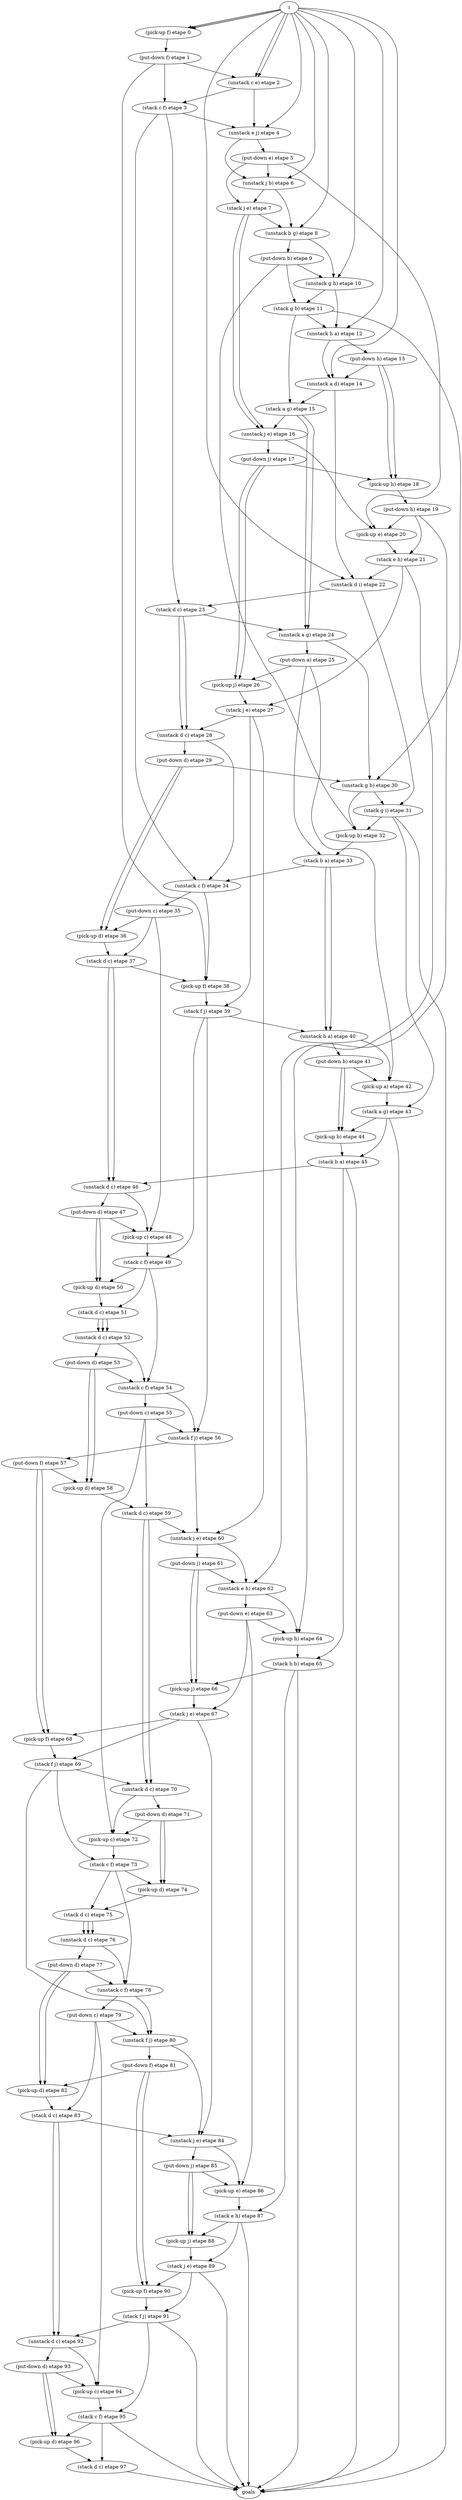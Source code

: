 digraph D { 
" i " -> "(pick-up f) etape 0";
" i " -> "(pick-up f) etape 0";
" i " -> "(pick-up f) etape 0";
"(pick-up f) etape 0" -> "(put-down f) etape 1";
" i " -> "(unstack c e) etape 2";
" i " -> "(unstack c e) etape 2";
"(put-down f) etape 1" -> "(unstack c e) etape 2";
"(put-down f) etape 1" -> "(stack c f) etape 3";
"(unstack c e) etape 2" -> "(stack c f) etape 3";
" i " -> "(unstack e j) etape 4";
"(unstack c e) etape 2" -> "(unstack e j) etape 4";
"(stack c f) etape 3" -> "(unstack e j) etape 4";
"(unstack e j) etape 4" -> "(put-down e) etape 5";
" i " -> "(unstack j b) etape 6";
"(unstack e j) etape 4" -> "(unstack j b) etape 6";
"(put-down e) etape 5" -> "(unstack j b) etape 6";
"(put-down e) etape 5" -> "(stack j e) etape 7";
"(unstack j b) etape 6" -> "(stack j e) etape 7";
" i " -> "(unstack b g) etape 8";
"(unstack j b) etape 6" -> "(unstack b g) etape 8";
"(stack j e) etape 7" -> "(unstack b g) etape 8";
"(unstack b g) etape 8" -> "(put-down b) etape 9";
" i " -> "(unstack g h) etape 10";
"(unstack b g) etape 8" -> "(unstack g h) etape 10";
"(put-down b) etape 9" -> "(unstack g h) etape 10";
"(put-down b) etape 9" -> "(stack g b) etape 11";
"(unstack g h) etape 10" -> "(stack g b) etape 11";
" i " -> "(unstack h a) etape 12";
"(unstack g h) etape 10" -> "(unstack h a) etape 12";
"(stack g b) etape 11" -> "(unstack h a) etape 12";
"(unstack h a) etape 12" -> "(put-down h) etape 13";
" i " -> "(unstack a d) etape 14";
"(unstack h a) etape 12" -> "(unstack a d) etape 14";
"(put-down h) etape 13" -> "(unstack a d) etape 14";
"(stack g b) etape 11" -> "(stack a g) etape 15";
"(unstack a d) etape 14" -> "(stack a g) etape 15";
"(stack j e) etape 7" -> "(unstack j e) etape 16";
"(stack j e) etape 7" -> "(unstack j e) etape 16";
"(stack a g) etape 15" -> "(unstack j e) etape 16";
"(unstack j e) etape 16" -> "(put-down j) etape 17";
"(put-down h) etape 13" -> "(pick-up h) etape 18";
"(put-down h) etape 13" -> "(pick-up h) etape 18";
"(put-down j) etape 17" -> "(pick-up h) etape 18";
"(pick-up h) etape 18" -> "(put-down h) etape 19";
"(put-down e) etape 5" -> "(pick-up e) etape 20";
"(unstack j e) etape 16" -> "(pick-up e) etape 20";
"(put-down h) etape 19" -> "(pick-up e) etape 20";
"(put-down h) etape 19" -> "(stack e h) etape 21";
"(pick-up e) etape 20" -> "(stack e h) etape 21";
" i " -> "(unstack d i) etape 22";
"(unstack a d) etape 14" -> "(unstack d i) etape 22";
"(stack e h) etape 21" -> "(unstack d i) etape 22";
"(stack c f) etape 3" -> "(stack d c) etape 23";
"(unstack d i) etape 22" -> "(stack d c) etape 23";
"(stack a g) etape 15" -> "(unstack a g) etape 24";
"(stack a g) etape 15" -> "(unstack a g) etape 24";
"(stack d c) etape 23" -> "(unstack a g) etape 24";
"(unstack a g) etape 24" -> "(put-down a) etape 25";
"(put-down j) etape 17" -> "(pick-up j) etape 26";
"(put-down j) etape 17" -> "(pick-up j) etape 26";
"(put-down a) etape 25" -> "(pick-up j) etape 26";
"(stack e h) etape 21" -> "(stack j e) etape 27";
"(pick-up j) etape 26" -> "(stack j e) etape 27";
"(stack d c) etape 23" -> "(unstack d c) etape 28";
"(stack d c) etape 23" -> "(unstack d c) etape 28";
"(stack j e) etape 27" -> "(unstack d c) etape 28";
"(unstack d c) etape 28" -> "(put-down d) etape 29";
"(stack g b) etape 11" -> "(unstack g b) etape 30";
"(unstack a g) etape 24" -> "(unstack g b) etape 30";
"(put-down d) etape 29" -> "(unstack g b) etape 30";
"(unstack d i) etape 22" -> "(stack g i) etape 31";
"(unstack g b) etape 30" -> "(stack g i) etape 31";
"(put-down b) etape 9" -> "(pick-up b) etape 32";
"(unstack g b) etape 30" -> "(pick-up b) etape 32";
"(stack g i) etape 31" -> "(pick-up b) etape 32";
"(put-down a) etape 25" -> "(stack b a) etape 33";
"(pick-up b) etape 32" -> "(stack b a) etape 33";
"(stack c f) etape 3" -> "(unstack c f) etape 34";
"(unstack d c) etape 28" -> "(unstack c f) etape 34";
"(stack b a) etape 33" -> "(unstack c f) etape 34";
"(unstack c f) etape 34" -> "(put-down c) etape 35";
"(put-down d) etape 29" -> "(pick-up d) etape 36";
"(put-down d) etape 29" -> "(pick-up d) etape 36";
"(put-down c) etape 35" -> "(pick-up d) etape 36";
"(put-down c) etape 35" -> "(stack d c) etape 37";
"(pick-up d) etape 36" -> "(stack d c) etape 37";
"(put-down f) etape 1" -> "(pick-up f) etape 38";
"(unstack c f) etape 34" -> "(pick-up f) etape 38";
"(stack d c) etape 37" -> "(pick-up f) etape 38";
"(stack j e) etape 27" -> "(stack f j) etape 39";
"(pick-up f) etape 38" -> "(stack f j) etape 39";
"(stack b a) etape 33" -> "(unstack b a) etape 40";
"(stack b a) etape 33" -> "(unstack b a) etape 40";
"(stack f j) etape 39" -> "(unstack b a) etape 40";
"(unstack b a) etape 40" -> "(put-down b) etape 41";
"(put-down a) etape 25" -> "(pick-up a) etape 42";
"(unstack b a) etape 40" -> "(pick-up a) etape 42";
"(put-down b) etape 41" -> "(pick-up a) etape 42";
"(stack g i) etape 31" -> "(stack a g) etape 43";
"(pick-up a) etape 42" -> "(stack a g) etape 43";
"(put-down b) etape 41" -> "(pick-up b) etape 44";
"(put-down b) etape 41" -> "(pick-up b) etape 44";
"(stack a g) etape 43" -> "(pick-up b) etape 44";
"(stack a g) etape 43" -> "(stack b a) etape 45";
"(pick-up b) etape 44" -> "(stack b a) etape 45";
"(stack d c) etape 37" -> "(unstack d c) etape 46";
"(stack d c) etape 37" -> "(unstack d c) etape 46";
"(stack b a) etape 45" -> "(unstack d c) etape 46";
"(unstack d c) etape 46" -> "(put-down d) etape 47";
"(put-down c) etape 35" -> "(pick-up c) etape 48";
"(unstack d c) etape 46" -> "(pick-up c) etape 48";
"(put-down d) etape 47" -> "(pick-up c) etape 48";
"(stack f j) etape 39" -> "(stack c f) etape 49";
"(pick-up c) etape 48" -> "(stack c f) etape 49";
"(put-down d) etape 47" -> "(pick-up d) etape 50";
"(put-down d) etape 47" -> "(pick-up d) etape 50";
"(stack c f) etape 49" -> "(pick-up d) etape 50";
"(stack c f) etape 49" -> "(stack d c) etape 51";
"(pick-up d) etape 50" -> "(stack d c) etape 51";
"(stack d c) etape 51" -> "(unstack d c) etape 52";
"(stack d c) etape 51" -> "(unstack d c) etape 52";
"(stack d c) etape 51" -> "(unstack d c) etape 52";
"(unstack d c) etape 52" -> "(put-down d) etape 53";
"(stack c f) etape 49" -> "(unstack c f) etape 54";
"(unstack d c) etape 52" -> "(unstack c f) etape 54";
"(put-down d) etape 53" -> "(unstack c f) etape 54";
"(unstack c f) etape 54" -> "(put-down c) etape 55";
"(stack f j) etape 39" -> "(unstack f j) etape 56";
"(unstack c f) etape 54" -> "(unstack f j) etape 56";
"(put-down c) etape 55" -> "(unstack f j) etape 56";
"(unstack f j) etape 56" -> "(put-down f) etape 57";
"(put-down d) etape 53" -> "(pick-up d) etape 58";
"(put-down d) etape 53" -> "(pick-up d) etape 58";
"(put-down f) etape 57" -> "(pick-up d) etape 58";
"(put-down c) etape 55" -> "(stack d c) etape 59";
"(pick-up d) etape 58" -> "(stack d c) etape 59";
"(stack j e) etape 27" -> "(unstack j e) etape 60";
"(unstack f j) etape 56" -> "(unstack j e) etape 60";
"(stack d c) etape 59" -> "(unstack j e) etape 60";
"(unstack j e) etape 60" -> "(put-down j) etape 61";
"(stack e h) etape 21" -> "(unstack e h) etape 62";
"(unstack j e) etape 60" -> "(unstack e h) etape 62";
"(put-down j) etape 61" -> "(unstack e h) etape 62";
"(unstack e h) etape 62" -> "(put-down e) etape 63";
"(put-down h) etape 19" -> "(pick-up h) etape 64";
"(unstack e h) etape 62" -> "(pick-up h) etape 64";
"(put-down e) etape 63" -> "(pick-up h) etape 64";
"(stack b a) etape 45" -> "(stack h b) etape 65";
"(pick-up h) etape 64" -> "(stack h b) etape 65";
"(put-down j) etape 61" -> "(pick-up j) etape 66";
"(put-down j) etape 61" -> "(pick-up j) etape 66";
"(stack h b) etape 65" -> "(pick-up j) etape 66";
"(put-down e) etape 63" -> "(stack j e) etape 67";
"(pick-up j) etape 66" -> "(stack j e) etape 67";
"(put-down f) etape 57" -> "(pick-up f) etape 68";
"(put-down f) etape 57" -> "(pick-up f) etape 68";
"(stack j e) etape 67" -> "(pick-up f) etape 68";
"(stack j e) etape 67" -> "(stack f j) etape 69";
"(pick-up f) etape 68" -> "(stack f j) etape 69";
"(stack d c) etape 59" -> "(unstack d c) etape 70";
"(stack d c) etape 59" -> "(unstack d c) etape 70";
"(stack f j) etape 69" -> "(unstack d c) etape 70";
"(unstack d c) etape 70" -> "(put-down d) etape 71";
"(put-down c) etape 55" -> "(pick-up c) etape 72";
"(unstack d c) etape 70" -> "(pick-up c) etape 72";
"(put-down d) etape 71" -> "(pick-up c) etape 72";
"(stack f j) etape 69" -> "(stack c f) etape 73";
"(pick-up c) etape 72" -> "(stack c f) etape 73";
"(put-down d) etape 71" -> "(pick-up d) etape 74";
"(put-down d) etape 71" -> "(pick-up d) etape 74";
"(stack c f) etape 73" -> "(pick-up d) etape 74";
"(stack c f) etape 73" -> "(stack d c) etape 75";
"(pick-up d) etape 74" -> "(stack d c) etape 75";
"(stack d c) etape 75" -> "(unstack d c) etape 76";
"(stack d c) etape 75" -> "(unstack d c) etape 76";
"(stack d c) etape 75" -> "(unstack d c) etape 76";
"(unstack d c) etape 76" -> "(put-down d) etape 77";
"(stack c f) etape 73" -> "(unstack c f) etape 78";
"(unstack d c) etape 76" -> "(unstack c f) etape 78";
"(put-down d) etape 77" -> "(unstack c f) etape 78";
"(unstack c f) etape 78" -> "(put-down c) etape 79";
"(stack f j) etape 69" -> "(unstack f j) etape 80";
"(unstack c f) etape 78" -> "(unstack f j) etape 80";
"(put-down c) etape 79" -> "(unstack f j) etape 80";
"(unstack f j) etape 80" -> "(put-down f) etape 81";
"(put-down d) etape 77" -> "(pick-up d) etape 82";
"(put-down d) etape 77" -> "(pick-up d) etape 82";
"(put-down f) etape 81" -> "(pick-up d) etape 82";
"(put-down c) etape 79" -> "(stack d c) etape 83";
"(pick-up d) etape 82" -> "(stack d c) etape 83";
"(stack j e) etape 67" -> "(unstack j e) etape 84";
"(unstack f j) etape 80" -> "(unstack j e) etape 84";
"(stack d c) etape 83" -> "(unstack j e) etape 84";
"(unstack j e) etape 84" -> "(put-down j) etape 85";
"(put-down e) etape 63" -> "(pick-up e) etape 86";
"(unstack j e) etape 84" -> "(pick-up e) etape 86";
"(put-down j) etape 85" -> "(pick-up e) etape 86";
"(stack h b) etape 65" -> "(stack e h) etape 87";
"(pick-up e) etape 86" -> "(stack e h) etape 87";
"(put-down j) etape 85" -> "(pick-up j) etape 88";
"(put-down j) etape 85" -> "(pick-up j) etape 88";
"(stack e h) etape 87" -> "(pick-up j) etape 88";
"(stack e h) etape 87" -> "(stack j e) etape 89";
"(pick-up j) etape 88" -> "(stack j e) etape 89";
"(put-down f) etape 81" -> "(pick-up f) etape 90";
"(put-down f) etape 81" -> "(pick-up f) etape 90";
"(stack j e) etape 89" -> "(pick-up f) etape 90";
"(stack j e) etape 89" -> "(stack f j) etape 91";
"(pick-up f) etape 90" -> "(stack f j) etape 91";
"(stack d c) etape 83" -> "(unstack d c) etape 92";
"(stack d c) etape 83" -> "(unstack d c) etape 92";
"(stack f j) etape 91" -> "(unstack d c) etape 92";
"(unstack d c) etape 92" -> "(put-down d) etape 93";
"(put-down c) etape 79" -> "(pick-up c) etape 94";
"(unstack d c) etape 92" -> "(pick-up c) etape 94";
"(put-down d) etape 93" -> "(pick-up c) etape 94";
"(stack f j) etape 91" -> "(stack c f) etape 95";
"(pick-up c) etape 94" -> "(stack c f) etape 95";
"(put-down d) etape 93" -> "(pick-up d) etape 96";
"(put-down d) etape 93" -> "(pick-up d) etape 96";
"(stack c f) etape 95" -> "(pick-up d) etape 96";
"(stack c f) etape 95" -> "(stack d c) etape 97";
"(pick-up d) etape 96" -> "(stack d c) etape 97";
"(stack d c) etape 97" -> goals;
"(stack a g) etape 43" -> goals;
"(stack h b) etape 65" -> goals;
"(stack g i) etape 31" -> goals;
"(stack b a) etape 45" -> goals;
"(stack j e) etape 89" -> goals;
"(stack e h) etape 87" -> goals;
"(stack f j) etape 91" -> goals;
"(stack c f) etape 95" -> goals;
edge [color=red];
} 